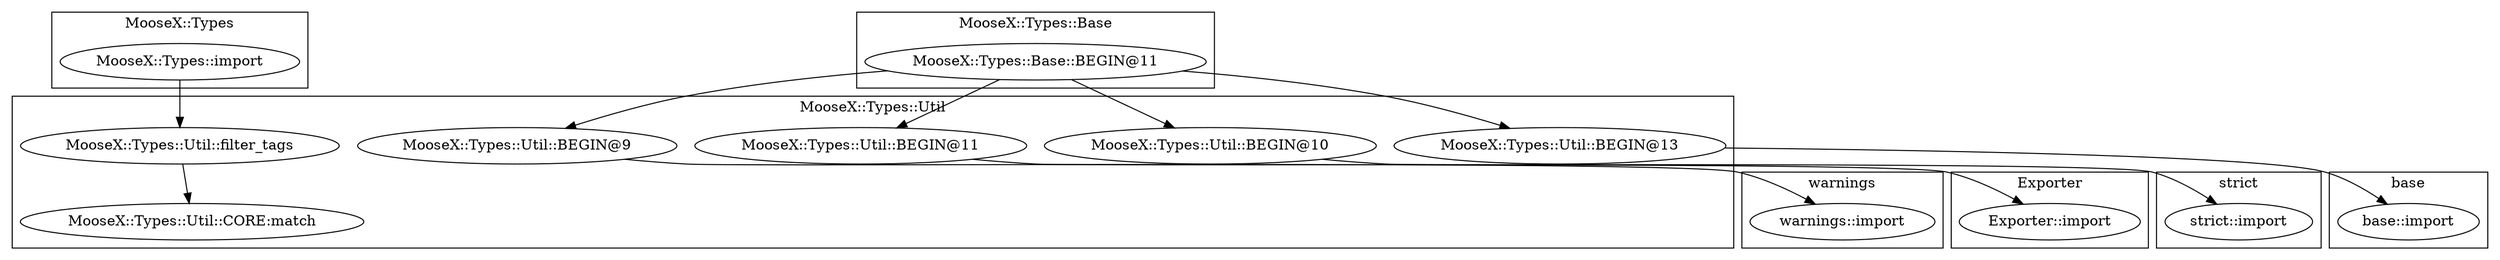 digraph {
graph [overlap=false]
subgraph cluster_warnings {
	label="warnings";
	"warnings::import";
}
subgraph cluster_MooseX_Types_Util {
	label="MooseX::Types::Util";
	"MooseX::Types::Util::filter_tags";
	"MooseX::Types::Util::BEGIN@9";
	"MooseX::Types::Util::BEGIN@11";
	"MooseX::Types::Util::BEGIN@10";
	"MooseX::Types::Util::BEGIN@13";
	"MooseX::Types::Util::CORE:match";
}
subgraph cluster_base {
	label="base";
	"base::import";
}
subgraph cluster_strict {
	label="strict";
	"strict::import";
}
subgraph cluster_MooseX_Types {
	label="MooseX::Types";
	"MooseX::Types::import";
}
subgraph cluster_Exporter {
	label="Exporter";
	"Exporter::import";
}
subgraph cluster_MooseX_Types_Base {
	label="MooseX::Types::Base";
	"MooseX::Types::Base::BEGIN@11";
}
"MooseX::Types::Base::BEGIN@11" -> "MooseX::Types::Util::BEGIN@13";
"MooseX::Types::Util::BEGIN@11" -> "Exporter::import";
"MooseX::Types::Base::BEGIN@11" -> "MooseX::Types::Util::BEGIN@11";
"MooseX::Types::Base::BEGIN@11" -> "MooseX::Types::Util::BEGIN@9";
"MooseX::Types::import" -> "MooseX::Types::Util::filter_tags";
"MooseX::Types::Base::BEGIN@11" -> "MooseX::Types::Util::BEGIN@10";
"MooseX::Types::Util::BEGIN@13" -> "base::import";
"MooseX::Types::Util::BEGIN@9" -> "warnings::import";
"MooseX::Types::Util::filter_tags" -> "MooseX::Types::Util::CORE:match";
"MooseX::Types::Util::BEGIN@10" -> "strict::import";
}
